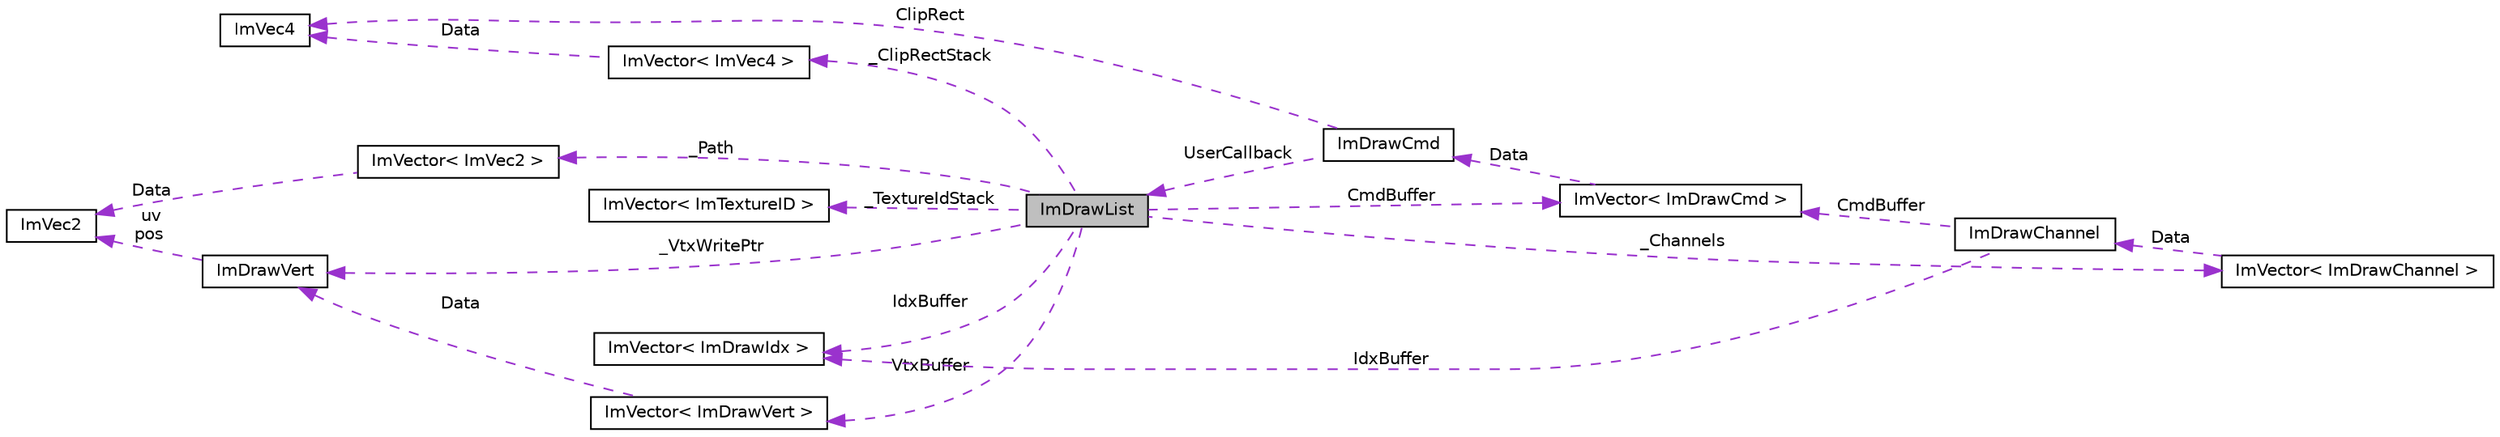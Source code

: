 digraph "ImDrawList"
{
  edge [fontname="Helvetica",fontsize="10",labelfontname="Helvetica",labelfontsize="10"];
  node [fontname="Helvetica",fontsize="10",shape=record];
  rankdir="LR";
  Node1 [label="ImDrawList",height=0.2,width=0.4,color="black", fillcolor="grey75", style="filled", fontcolor="black"];
  Node2 -> Node1 [dir="back",color="darkorchid3",fontsize="10",style="dashed",label=" _ClipRectStack" ,fontname="Helvetica"];
  Node2 [label="ImVector\< ImVec4 \>",height=0.2,width=0.4,color="black", fillcolor="white", style="filled",URL="$classImVector.html"];
  Node3 -> Node2 [dir="back",color="darkorchid3",fontsize="10",style="dashed",label=" Data" ,fontname="Helvetica"];
  Node3 [label="ImVec4",height=0.2,width=0.4,color="black", fillcolor="white", style="filled",URL="$structImVec4.html"];
  Node4 -> Node1 [dir="back",color="darkorchid3",fontsize="10",style="dashed",label=" VtxBuffer" ,fontname="Helvetica"];
  Node4 [label="ImVector\< ImDrawVert \>",height=0.2,width=0.4,color="black", fillcolor="white", style="filled",URL="$classImVector.html"];
  Node5 -> Node4 [dir="back",color="darkorchid3",fontsize="10",style="dashed",label=" Data" ,fontname="Helvetica"];
  Node5 [label="ImDrawVert",height=0.2,width=0.4,color="black", fillcolor="white", style="filled",URL="$structImDrawVert.html"];
  Node6 -> Node5 [dir="back",color="darkorchid3",fontsize="10",style="dashed",label=" uv\npos" ,fontname="Helvetica"];
  Node6 [label="ImVec2",height=0.2,width=0.4,color="black", fillcolor="white", style="filled",URL="$structImVec2.html"];
  Node7 -> Node1 [dir="back",color="darkorchid3",fontsize="10",style="dashed",label=" _Channels" ,fontname="Helvetica"];
  Node7 [label="ImVector\< ImDrawChannel \>",height=0.2,width=0.4,color="black", fillcolor="white", style="filled",URL="$classImVector.html"];
  Node8 -> Node7 [dir="back",color="darkorchid3",fontsize="10",style="dashed",label=" Data" ,fontname="Helvetica"];
  Node8 [label="ImDrawChannel",height=0.2,width=0.4,color="black", fillcolor="white", style="filled",URL="$structImDrawChannel.html"];
  Node9 -> Node8 [dir="back",color="darkorchid3",fontsize="10",style="dashed",label=" CmdBuffer" ,fontname="Helvetica"];
  Node9 [label="ImVector\< ImDrawCmd \>",height=0.2,width=0.4,color="black", fillcolor="white", style="filled",URL="$classImVector.html"];
  Node10 -> Node9 [dir="back",color="darkorchid3",fontsize="10",style="dashed",label=" Data" ,fontname="Helvetica"];
  Node10 [label="ImDrawCmd",height=0.2,width=0.4,color="black", fillcolor="white", style="filled",URL="$structImDrawCmd.html"];
  Node3 -> Node10 [dir="back",color="darkorchid3",fontsize="10",style="dashed",label=" ClipRect" ,fontname="Helvetica"];
  Node1 -> Node10 [dir="back",color="darkorchid3",fontsize="10",style="dashed",label=" UserCallback" ,fontname="Helvetica"];
  Node11 -> Node8 [dir="back",color="darkorchid3",fontsize="10",style="dashed",label=" IdxBuffer" ,fontname="Helvetica"];
  Node11 [label="ImVector\< ImDrawIdx \>",height=0.2,width=0.4,color="black", fillcolor="white", style="filled",URL="$classImVector.html"];
  Node12 -> Node1 [dir="back",color="darkorchid3",fontsize="10",style="dashed",label=" _Path" ,fontname="Helvetica"];
  Node12 [label="ImVector\< ImVec2 \>",height=0.2,width=0.4,color="black", fillcolor="white", style="filled",URL="$classImVector.html"];
  Node6 -> Node12 [dir="back",color="darkorchid3",fontsize="10",style="dashed",label=" Data" ,fontname="Helvetica"];
  Node5 -> Node1 [dir="back",color="darkorchid3",fontsize="10",style="dashed",label=" _VtxWritePtr" ,fontname="Helvetica"];
  Node9 -> Node1 [dir="back",color="darkorchid3",fontsize="10",style="dashed",label=" CmdBuffer" ,fontname="Helvetica"];
  Node11 -> Node1 [dir="back",color="darkorchid3",fontsize="10",style="dashed",label=" IdxBuffer" ,fontname="Helvetica"];
  Node13 -> Node1 [dir="back",color="darkorchid3",fontsize="10",style="dashed",label=" _TextureIdStack" ,fontname="Helvetica"];
  Node13 [label="ImVector\< ImTextureID \>",height=0.2,width=0.4,color="black", fillcolor="white", style="filled",URL="$classImVector.html"];
}
